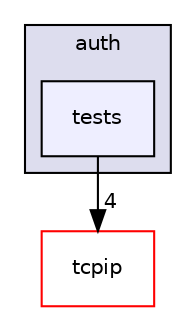 digraph "auth/tests" {
  compound=true
  node [ fontsize="10", fontname="Helvetica"];
  edge [ labelfontsize="10", labelfontname="Helvetica"];
  subgraph clusterdir_00ae9869f82e985780277dc684d7236c {
    graph [ bgcolor="#ddddee", pencolor="black", label="auth" fontname="Helvetica", fontsize="10", URL="dir_00ae9869f82e985780277dc684d7236c.html"]
  dir_da99333b95f34abf5308ef662bd49d71 [shape=box, label="tests", style="filled", fillcolor="#eeeeff", pencolor="black", URL="dir_da99333b95f34abf5308ef662bd49d71.html"];
  }
  dir_aa6b617174339cd7b605f9fc0c8b2e9d [shape=box label="tcpip" fillcolor="white" style="filled" color="red" URL="dir_aa6b617174339cd7b605f9fc0c8b2e9d.html"];
  dir_da99333b95f34abf5308ef662bd49d71->dir_aa6b617174339cd7b605f9fc0c8b2e9d [headlabel="4", labeldistance=1.5 headhref="dir_000005_000003.html"];
}
